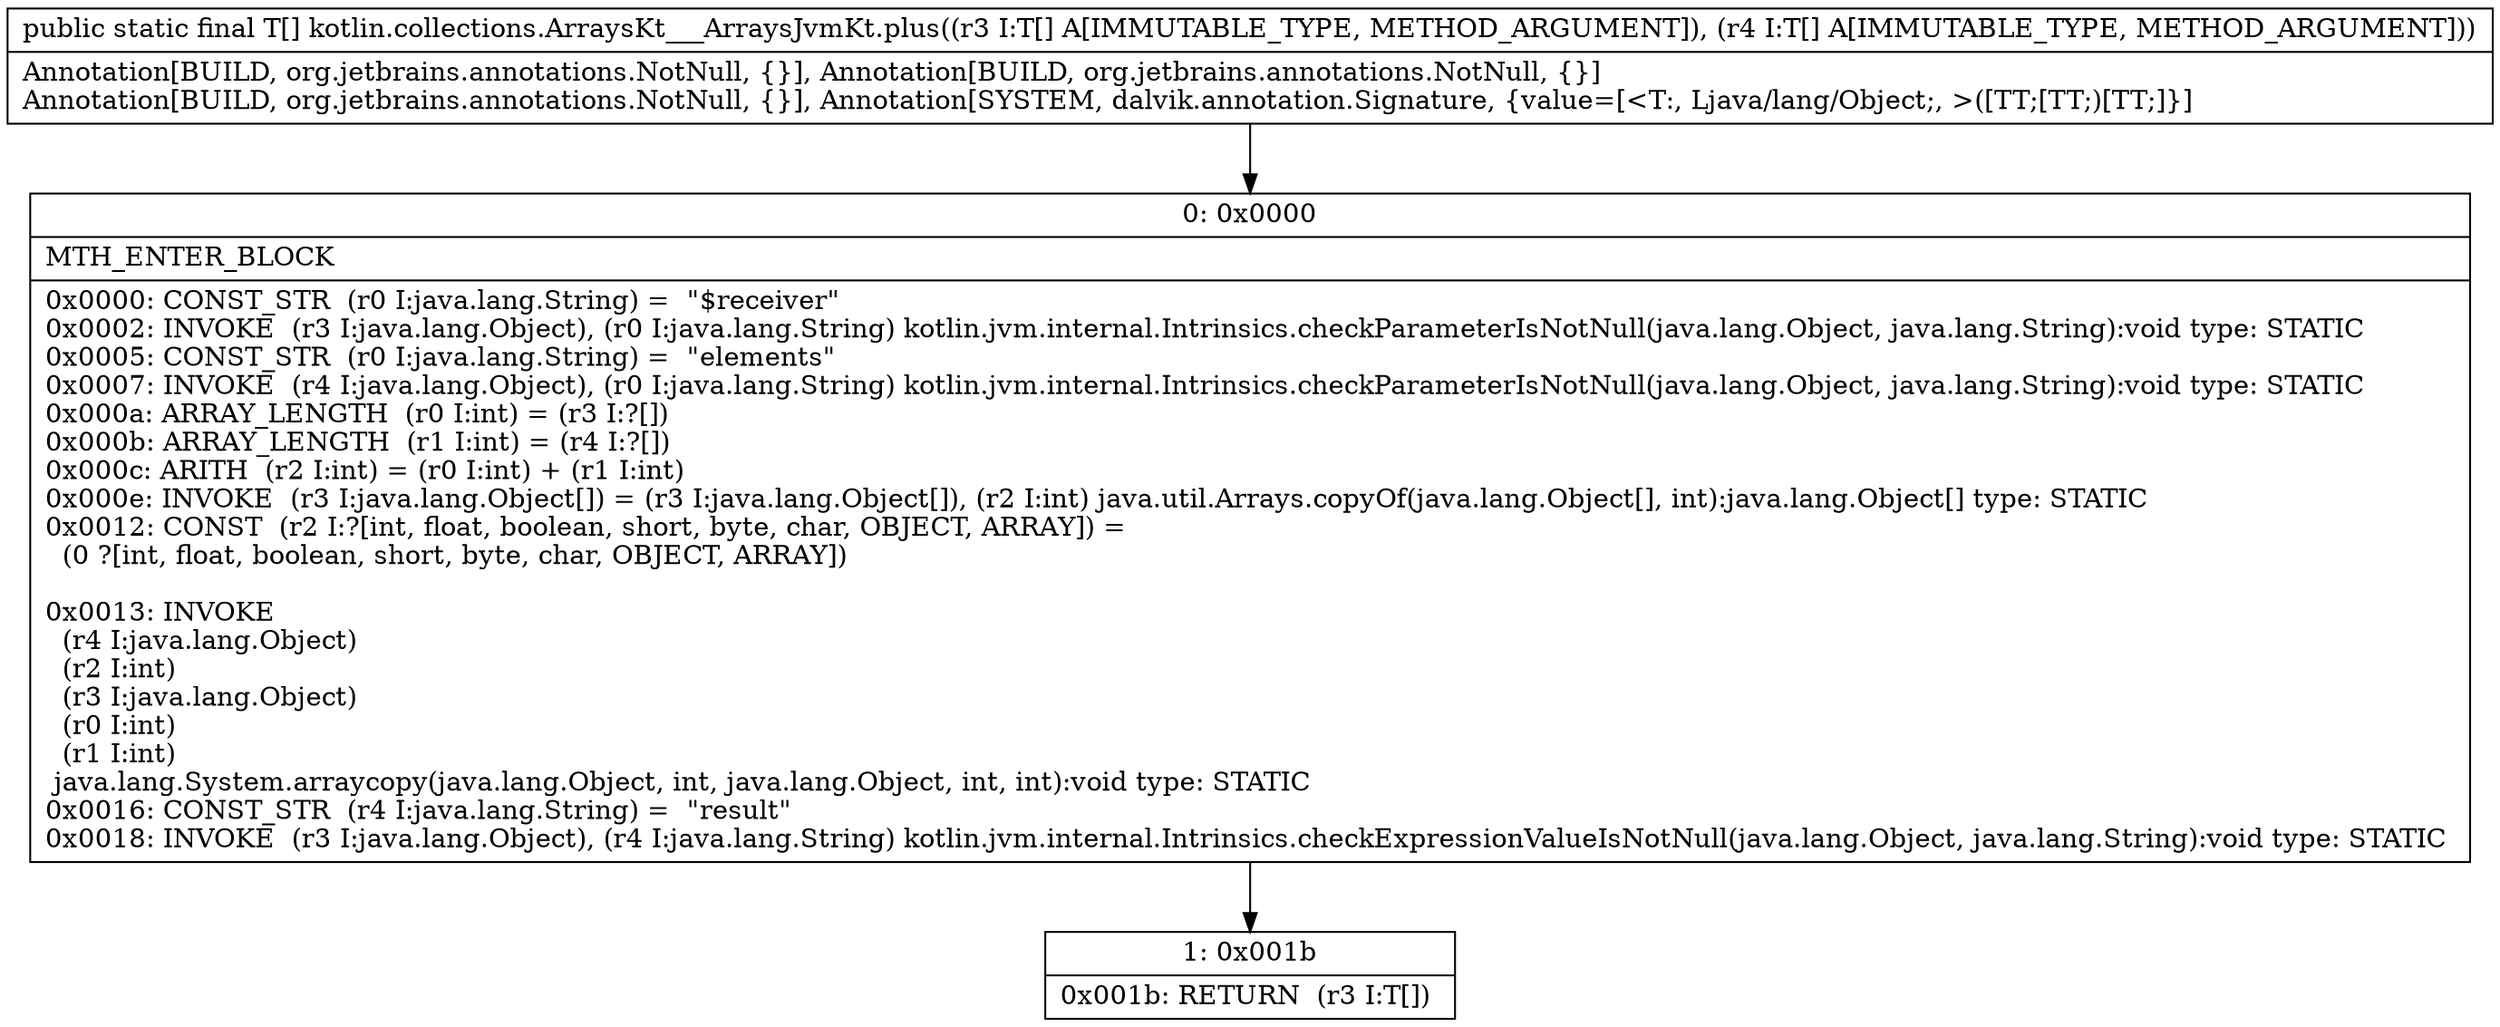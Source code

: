 digraph "CFG forkotlin.collections.ArraysKt___ArraysJvmKt.plus([Ljava\/lang\/Object;[Ljava\/lang\/Object;)[Ljava\/lang\/Object;" {
Node_0 [shape=record,label="{0\:\ 0x0000|MTH_ENTER_BLOCK\l|0x0000: CONST_STR  (r0 I:java.lang.String) =  \"$receiver\" \l0x0002: INVOKE  (r3 I:java.lang.Object), (r0 I:java.lang.String) kotlin.jvm.internal.Intrinsics.checkParameterIsNotNull(java.lang.Object, java.lang.String):void type: STATIC \l0x0005: CONST_STR  (r0 I:java.lang.String) =  \"elements\" \l0x0007: INVOKE  (r4 I:java.lang.Object), (r0 I:java.lang.String) kotlin.jvm.internal.Intrinsics.checkParameterIsNotNull(java.lang.Object, java.lang.String):void type: STATIC \l0x000a: ARRAY_LENGTH  (r0 I:int) = (r3 I:?[]) \l0x000b: ARRAY_LENGTH  (r1 I:int) = (r4 I:?[]) \l0x000c: ARITH  (r2 I:int) = (r0 I:int) + (r1 I:int) \l0x000e: INVOKE  (r3 I:java.lang.Object[]) = (r3 I:java.lang.Object[]), (r2 I:int) java.util.Arrays.copyOf(java.lang.Object[], int):java.lang.Object[] type: STATIC \l0x0012: CONST  (r2 I:?[int, float, boolean, short, byte, char, OBJECT, ARRAY]) = \l  (0 ?[int, float, boolean, short, byte, char, OBJECT, ARRAY])\l \l0x0013: INVOKE  \l  (r4 I:java.lang.Object)\l  (r2 I:int)\l  (r3 I:java.lang.Object)\l  (r0 I:int)\l  (r1 I:int)\l java.lang.System.arraycopy(java.lang.Object, int, java.lang.Object, int, int):void type: STATIC \l0x0016: CONST_STR  (r4 I:java.lang.String) =  \"result\" \l0x0018: INVOKE  (r3 I:java.lang.Object), (r4 I:java.lang.String) kotlin.jvm.internal.Intrinsics.checkExpressionValueIsNotNull(java.lang.Object, java.lang.String):void type: STATIC \l}"];
Node_1 [shape=record,label="{1\:\ 0x001b|0x001b: RETURN  (r3 I:T[]) \l}"];
MethodNode[shape=record,label="{public static final T[] kotlin.collections.ArraysKt___ArraysJvmKt.plus((r3 I:T[] A[IMMUTABLE_TYPE, METHOD_ARGUMENT]), (r4 I:T[] A[IMMUTABLE_TYPE, METHOD_ARGUMENT]))  | Annotation[BUILD, org.jetbrains.annotations.NotNull, \{\}], Annotation[BUILD, org.jetbrains.annotations.NotNull, \{\}]\lAnnotation[BUILD, org.jetbrains.annotations.NotNull, \{\}], Annotation[SYSTEM, dalvik.annotation.Signature, \{value=[\<T:, Ljava\/lang\/Object;, \>([TT;[TT;)[TT;]\}]\l}"];
MethodNode -> Node_0;
Node_0 -> Node_1;
}

